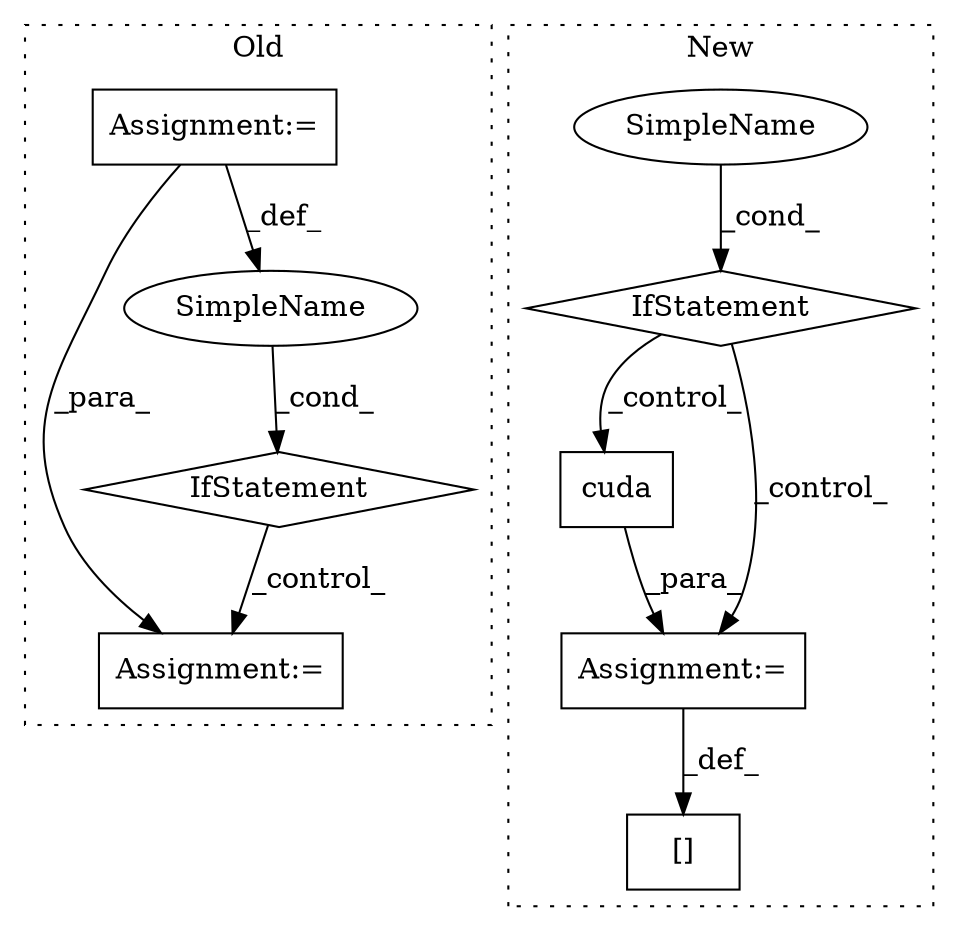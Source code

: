 digraph G {
subgraph cluster0 {
1 [label="IfStatement" a="25" s="2456,2471" l="4,2" shape="diamond"];
5 [label="Assignment:=" a="7" s="2486" l="1" shape="box"];
6 [label="SimpleName" a="42" s="" l="" shape="ellipse"];
8 [label="Assignment:=" a="7" s="2322" l="1" shape="box"];
label = "Old";
style="dotted";
}
subgraph cluster1 {
2 [label="cuda" a="32" s="2857" l="6" shape="box"];
3 [label="Assignment:=" a="7" s="2832" l="1" shape="box"];
4 [label="IfStatement" a="25" s="2669,2697" l="4,2" shape="diamond"];
7 [label="SimpleName" a="42" s="" l="" shape="ellipse"];
9 [label="[]" a="2" s="2809,2831" l="13,1" shape="box"];
label = "New";
style="dotted";
}
1 -> 5 [label="_control_"];
2 -> 3 [label="_para_"];
3 -> 9 [label="_def_"];
4 -> 3 [label="_control_"];
4 -> 2 [label="_control_"];
6 -> 1 [label="_cond_"];
7 -> 4 [label="_cond_"];
8 -> 6 [label="_def_"];
8 -> 5 [label="_para_"];
}